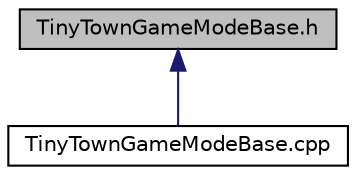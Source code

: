 digraph "TinyTownGameModeBase.h"
{
 // LATEX_PDF_SIZE
  edge [fontname="Helvetica",fontsize="10",labelfontname="Helvetica",labelfontsize="10"];
  node [fontname="Helvetica",fontsize="10",shape=record];
  Node4 [label="TinyTownGameModeBase.h",height=0.2,width=0.4,color="black", fillcolor="grey75", style="filled", fontcolor="black",tooltip=" "];
  Node4 -> Node5 [dir="back",color="midnightblue",fontsize="10",style="solid",fontname="Helvetica"];
  Node5 [label="TinyTownGameModeBase.cpp",height=0.2,width=0.4,color="black", fillcolor="white", style="filled",URL="$_tiny_town_game_mode_base_8cpp.html",tooltip=" "];
}
